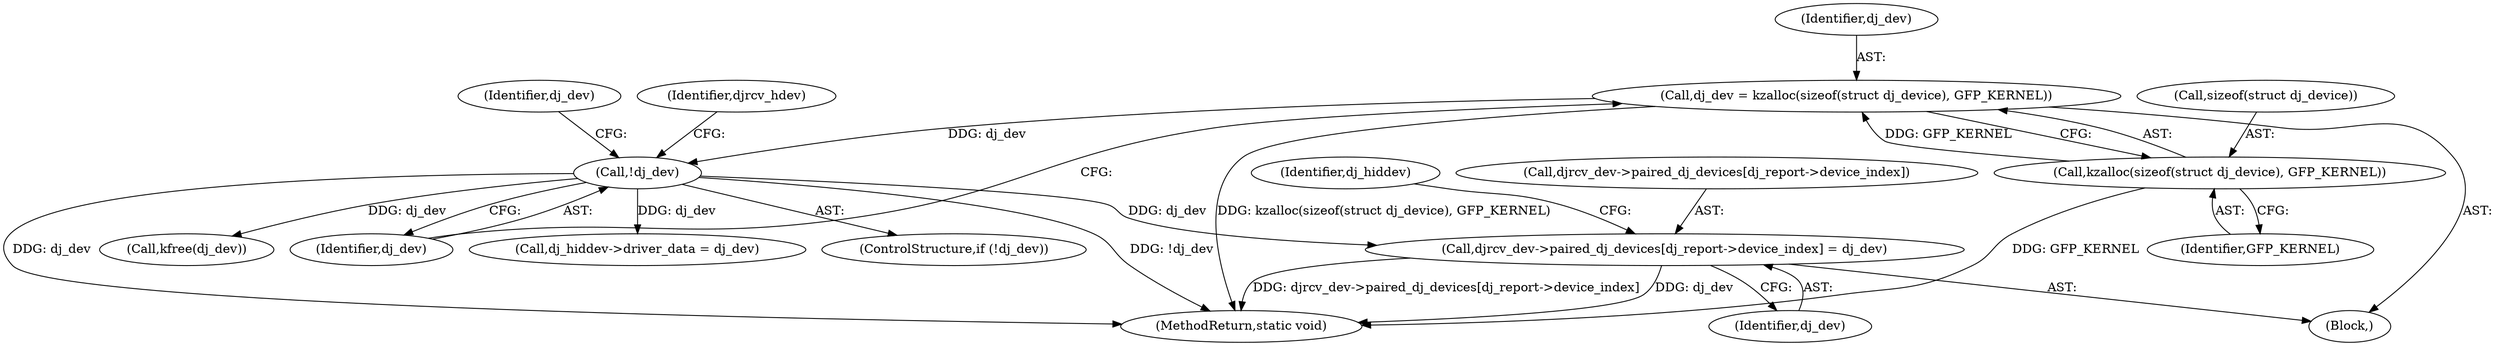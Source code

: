 digraph "0_linux_ad3e14d7c5268c2e24477c6ef54bbdf88add5d36_0@array" {
"1000336" [label="(Call,djrcv_dev->paired_dj_devices[dj_report->device_index] = dj_dev)"];
"1000293" [label="(Call,!dj_dev)"];
"1000286" [label="(Call,dj_dev = kzalloc(sizeof(struct dj_device), GFP_KERNEL))"];
"1000288" [label="(Call,kzalloc(sizeof(struct dj_device), GFP_KERNEL))"];
"1000368" [label="(Call,kfree(dj_dev))"];
"1000294" [label="(Identifier,dj_dev)"];
"1000293" [label="(Call,!dj_dev)"];
"1000299" [label="(Identifier,djrcv_hdev)"];
"1000286" [label="(Call,dj_dev = kzalloc(sizeof(struct dj_device), GFP_KERNEL))"];
"1000288" [label="(Call,kzalloc(sizeof(struct dj_device), GFP_KERNEL))"];
"1000287" [label="(Identifier,dj_dev)"];
"1000336" [label="(Call,djrcv_dev->paired_dj_devices[dj_report->device_index] = dj_dev)"];
"1000289" [label="(Call,sizeof(struct dj_device))"];
"1000337" [label="(Call,djrcv_dev->paired_dj_devices[dj_report->device_index])"];
"1000106" [label="(Block,)"];
"1000292" [label="(ControlStructure,if (!dj_dev))"];
"1000291" [label="(Identifier,GFP_KERNEL)"];
"1000306" [label="(Identifier,dj_dev)"];
"1000373" [label="(MethodReturn,static void)"];
"1000344" [label="(Identifier,dj_dev)"];
"1000331" [label="(Call,dj_hiddev->driver_data = dj_dev)"];
"1000347" [label="(Identifier,dj_hiddev)"];
"1000336" -> "1000106"  [label="AST: "];
"1000336" -> "1000344"  [label="CFG: "];
"1000337" -> "1000336"  [label="AST: "];
"1000344" -> "1000336"  [label="AST: "];
"1000347" -> "1000336"  [label="CFG: "];
"1000336" -> "1000373"  [label="DDG: dj_dev"];
"1000336" -> "1000373"  [label="DDG: djrcv_dev->paired_dj_devices[dj_report->device_index]"];
"1000293" -> "1000336"  [label="DDG: dj_dev"];
"1000293" -> "1000292"  [label="AST: "];
"1000293" -> "1000294"  [label="CFG: "];
"1000294" -> "1000293"  [label="AST: "];
"1000299" -> "1000293"  [label="CFG: "];
"1000306" -> "1000293"  [label="CFG: "];
"1000293" -> "1000373"  [label="DDG: dj_dev"];
"1000293" -> "1000373"  [label="DDG: !dj_dev"];
"1000286" -> "1000293"  [label="DDG: dj_dev"];
"1000293" -> "1000331"  [label="DDG: dj_dev"];
"1000293" -> "1000368"  [label="DDG: dj_dev"];
"1000286" -> "1000106"  [label="AST: "];
"1000286" -> "1000288"  [label="CFG: "];
"1000287" -> "1000286"  [label="AST: "];
"1000288" -> "1000286"  [label="AST: "];
"1000294" -> "1000286"  [label="CFG: "];
"1000286" -> "1000373"  [label="DDG: kzalloc(sizeof(struct dj_device), GFP_KERNEL)"];
"1000288" -> "1000286"  [label="DDG: GFP_KERNEL"];
"1000288" -> "1000291"  [label="CFG: "];
"1000289" -> "1000288"  [label="AST: "];
"1000291" -> "1000288"  [label="AST: "];
"1000288" -> "1000373"  [label="DDG: GFP_KERNEL"];
}
